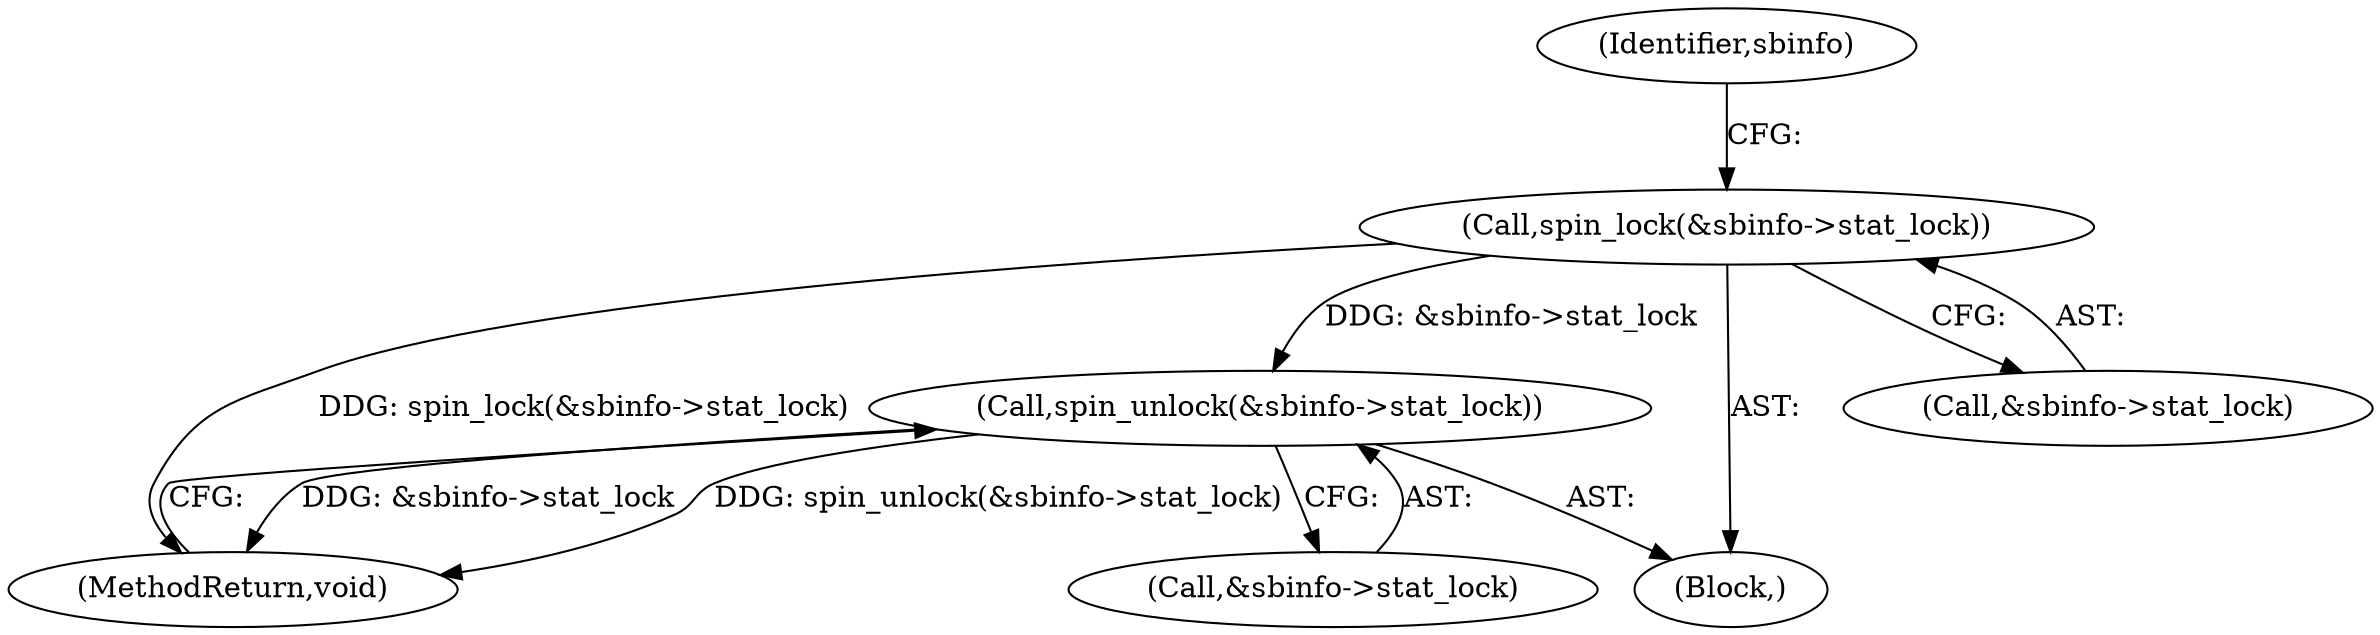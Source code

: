 digraph "1_linux_90481622d75715bfcb68501280a917dbfe516029_0@pointer" {
"1000121" [label="(Call,spin_lock(&sbinfo->stat_lock))"];
"1000131" [label="(Call,spin_unlock(&sbinfo->stat_lock))"];
"1000136" [label="(MethodReturn,void)"];
"1000121" [label="(Call,spin_lock(&sbinfo->stat_lock))"];
"1000128" [label="(Identifier,sbinfo)"];
"1000120" [label="(Block,)"];
"1000131" [label="(Call,spin_unlock(&sbinfo->stat_lock))"];
"1000132" [label="(Call,&sbinfo->stat_lock)"];
"1000122" [label="(Call,&sbinfo->stat_lock)"];
"1000121" -> "1000120"  [label="AST: "];
"1000121" -> "1000122"  [label="CFG: "];
"1000122" -> "1000121"  [label="AST: "];
"1000128" -> "1000121"  [label="CFG: "];
"1000121" -> "1000136"  [label="DDG: spin_lock(&sbinfo->stat_lock)"];
"1000121" -> "1000131"  [label="DDG: &sbinfo->stat_lock"];
"1000131" -> "1000120"  [label="AST: "];
"1000131" -> "1000132"  [label="CFG: "];
"1000132" -> "1000131"  [label="AST: "];
"1000136" -> "1000131"  [label="CFG: "];
"1000131" -> "1000136"  [label="DDG: &sbinfo->stat_lock"];
"1000131" -> "1000136"  [label="DDG: spin_unlock(&sbinfo->stat_lock)"];
}
